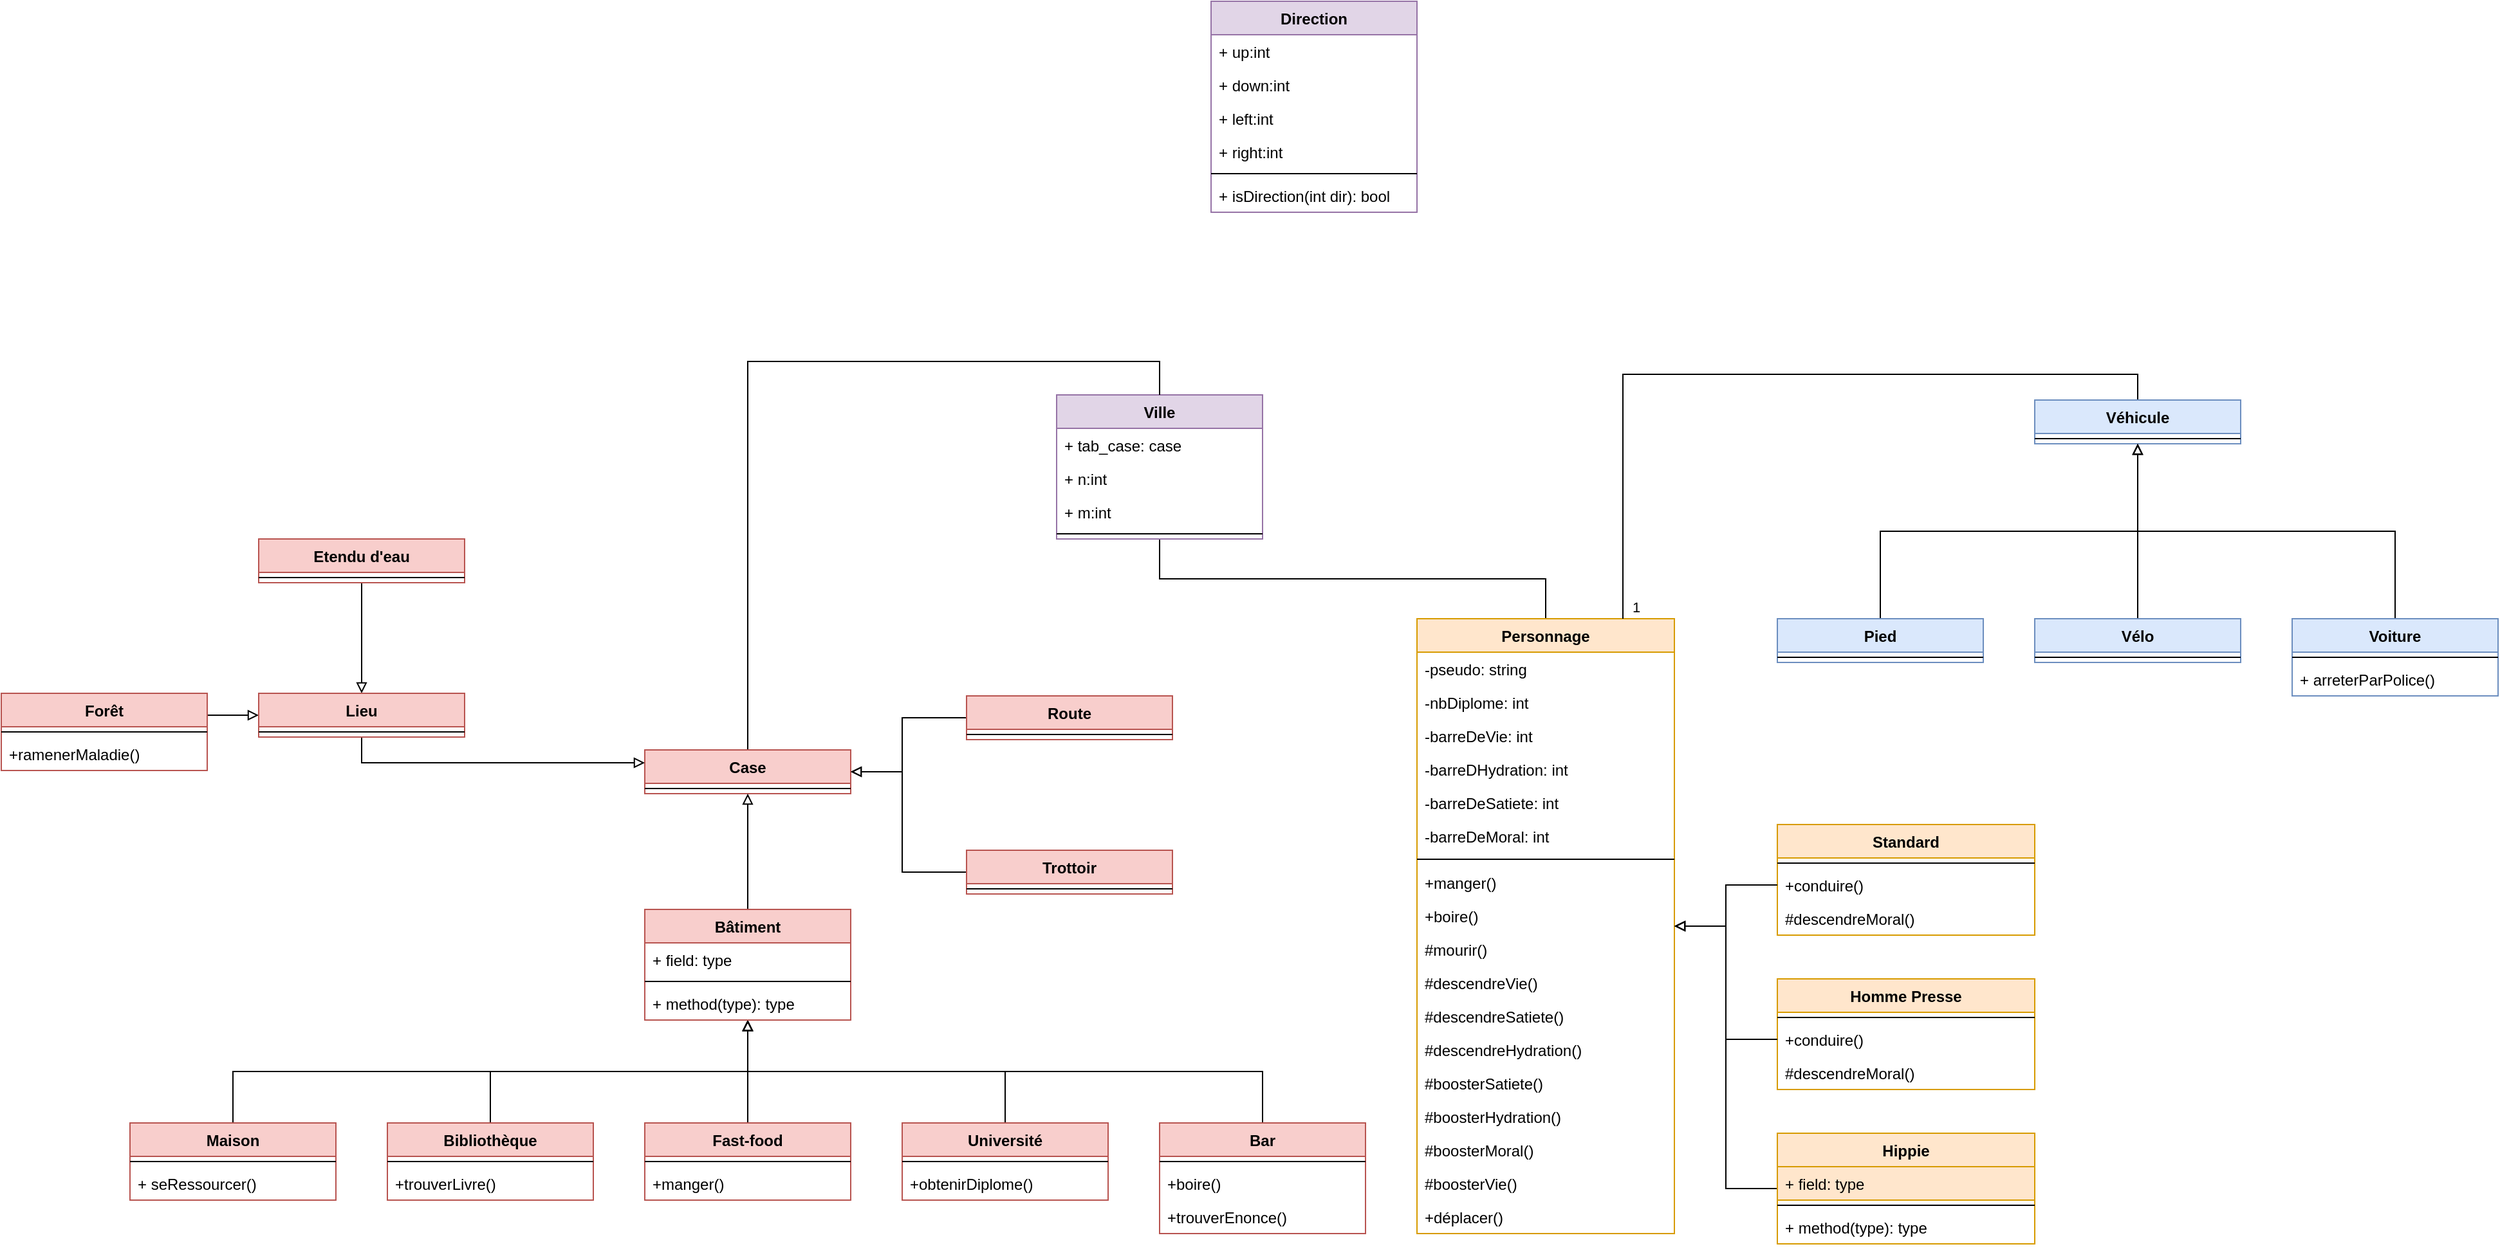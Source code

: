 <mxfile version="13.9.9" type="device"><diagram id="C5RBs43oDa-KdzZeNtuy" name="Page-1"><mxGraphModel dx="4024" dy="2539" grid="1" gridSize="10" guides="1" tooltips="1" connect="1" arrows="1" fold="1" page="1" pageScale="1" pageWidth="827" pageHeight="1169" math="0" shadow="0"><root><mxCell id="WIyWlLk6GJQsqaUBKTNV-0"/><mxCell id="WIyWlLk6GJQsqaUBKTNV-1" parent="WIyWlLk6GJQsqaUBKTNV-0"/><mxCell id="7IxlAd34VBi28u3hnHW3-55" style="edgeStyle=orthogonalEdgeStyle;rounded=0;orthogonalLoop=1;jettySize=auto;html=1;exitX=0.5;exitY=0;exitDx=0;exitDy=0;endArrow=none;endFill=0;" edge="1" parent="WIyWlLk6GJQsqaUBKTNV-1" source="7IxlAd34VBi28u3hnHW3-7" target="7IxlAd34VBi28u3hnHW3-49"><mxGeometry relative="1" as="geometry"/></mxCell><mxCell id="7IxlAd34VBi28u3hnHW3-7" value="Personnage" style="swimlane;fontStyle=1;align=center;verticalAlign=top;childLayout=stackLayout;horizontal=1;startSize=26;horizontalStack=0;resizeParent=1;resizeParentMax=0;resizeLast=0;collapsible=1;marginBottom=0;fillColor=#ffe6cc;strokeColor=#d79b00;" vertex="1" parent="WIyWlLk6GJQsqaUBKTNV-1"><mxGeometry x="200" y="400" width="200" height="478" as="geometry"/></mxCell><mxCell id="7IxlAd34VBi28u3hnHW3-8" value="-pseudo: string" style="text;strokeColor=none;fillColor=none;align=left;verticalAlign=top;spacingLeft=4;spacingRight=4;overflow=hidden;rotatable=0;points=[[0,0.5],[1,0.5]];portConstraint=eastwest;" vertex="1" parent="7IxlAd34VBi28u3hnHW3-7"><mxGeometry y="26" width="200" height="26" as="geometry"/></mxCell><mxCell id="7IxlAd34VBi28u3hnHW3-14" value="-nbDiplome: int&#10;" style="text;strokeColor=none;fillColor=none;align=left;verticalAlign=top;spacingLeft=4;spacingRight=4;overflow=hidden;rotatable=0;points=[[0,0.5],[1,0.5]];portConstraint=eastwest;" vertex="1" parent="7IxlAd34VBi28u3hnHW3-7"><mxGeometry y="52" width="200" height="26" as="geometry"/></mxCell><mxCell id="7IxlAd34VBi28u3hnHW3-19" value="-barreDeVie: int" style="text;strokeColor=none;fillColor=none;align=left;verticalAlign=top;spacingLeft=4;spacingRight=4;overflow=hidden;rotatable=0;points=[[0,0.5],[1,0.5]];portConstraint=eastwest;" vertex="1" parent="7IxlAd34VBi28u3hnHW3-7"><mxGeometry y="78" width="200" height="26" as="geometry"/></mxCell><mxCell id="7IxlAd34VBi28u3hnHW3-18" value="-barreDHydration: int" style="text;strokeColor=none;fillColor=none;align=left;verticalAlign=top;spacingLeft=4;spacingRight=4;overflow=hidden;rotatable=0;points=[[0,0.5],[1,0.5]];portConstraint=eastwest;" vertex="1" parent="7IxlAd34VBi28u3hnHW3-7"><mxGeometry y="104" width="200" height="26" as="geometry"/></mxCell><mxCell id="7IxlAd34VBi28u3hnHW3-17" value="-barreDeSatiete: int" style="text;strokeColor=none;fillColor=none;align=left;verticalAlign=top;spacingLeft=4;spacingRight=4;overflow=hidden;rotatable=0;points=[[0,0.5],[1,0.5]];portConstraint=eastwest;" vertex="1" parent="7IxlAd34VBi28u3hnHW3-7"><mxGeometry y="130" width="200" height="26" as="geometry"/></mxCell><mxCell id="7IxlAd34VBi28u3hnHW3-16" value="-barreDeMoral: int" style="text;strokeColor=none;fillColor=none;align=left;verticalAlign=top;spacingLeft=4;spacingRight=4;overflow=hidden;rotatable=0;points=[[0,0.5],[1,0.5]];portConstraint=eastwest;" vertex="1" parent="7IxlAd34VBi28u3hnHW3-7"><mxGeometry y="156" width="200" height="26" as="geometry"/></mxCell><mxCell id="7IxlAd34VBi28u3hnHW3-9" value="" style="line;strokeWidth=1;fillColor=none;align=left;verticalAlign=middle;spacingTop=-1;spacingLeft=3;spacingRight=3;rotatable=0;labelPosition=right;points=[];portConstraint=eastwest;" vertex="1" parent="7IxlAd34VBi28u3hnHW3-7"><mxGeometry y="182" width="200" height="10" as="geometry"/></mxCell><mxCell id="7IxlAd34VBi28u3hnHW3-10" value="+manger()" style="text;strokeColor=none;fillColor=none;align=left;verticalAlign=top;spacingLeft=4;spacingRight=4;overflow=hidden;rotatable=0;points=[[0,0.5],[1,0.5]];portConstraint=eastwest;" vertex="1" parent="7IxlAd34VBi28u3hnHW3-7"><mxGeometry y="192" width="200" height="26" as="geometry"/></mxCell><mxCell id="7IxlAd34VBi28u3hnHW3-29" value="+boire()" style="text;strokeColor=none;fillColor=none;align=left;verticalAlign=top;spacingLeft=4;spacingRight=4;overflow=hidden;rotatable=0;points=[[0,0.5],[1,0.5]];portConstraint=eastwest;" vertex="1" parent="7IxlAd34VBi28u3hnHW3-7"><mxGeometry y="218" width="200" height="26" as="geometry"/></mxCell><mxCell id="7IxlAd34VBi28u3hnHW3-27" value="#mourir()" style="text;strokeColor=none;fillColor=none;align=left;verticalAlign=top;spacingLeft=4;spacingRight=4;overflow=hidden;rotatable=0;points=[[0,0.5],[1,0.5]];portConstraint=eastwest;" vertex="1" parent="7IxlAd34VBi28u3hnHW3-7"><mxGeometry y="244" width="200" height="26" as="geometry"/></mxCell><mxCell id="7IxlAd34VBi28u3hnHW3-21" value="#descendreVie()" style="text;strokeColor=none;fillColor=none;align=left;verticalAlign=top;spacingLeft=4;spacingRight=4;overflow=hidden;rotatable=0;points=[[0,0.5],[1,0.5]];portConstraint=eastwest;" vertex="1" parent="7IxlAd34VBi28u3hnHW3-7"><mxGeometry y="270" width="200" height="26" as="geometry"/></mxCell><mxCell id="7IxlAd34VBi28u3hnHW3-23" value="#descendreSatiete()" style="text;strokeColor=none;fillColor=none;align=left;verticalAlign=top;spacingLeft=4;spacingRight=4;overflow=hidden;rotatable=0;points=[[0,0.5],[1,0.5]];portConstraint=eastwest;" vertex="1" parent="7IxlAd34VBi28u3hnHW3-7"><mxGeometry y="296" width="200" height="26" as="geometry"/></mxCell><mxCell id="7IxlAd34VBi28u3hnHW3-25" value="#descendreHydration()" style="text;strokeColor=none;fillColor=none;align=left;verticalAlign=top;spacingLeft=4;spacingRight=4;overflow=hidden;rotatable=0;points=[[0,0.5],[1,0.5]];portConstraint=eastwest;" vertex="1" parent="7IxlAd34VBi28u3hnHW3-7"><mxGeometry y="322" width="200" height="26" as="geometry"/></mxCell><mxCell id="7IxlAd34VBi28u3hnHW3-28" value="#boosterSatiete()" style="text;strokeColor=none;fillColor=none;align=left;verticalAlign=top;spacingLeft=4;spacingRight=4;overflow=hidden;rotatable=0;points=[[0,0.5],[1,0.5]];portConstraint=eastwest;" vertex="1" parent="7IxlAd34VBi28u3hnHW3-7"><mxGeometry y="348" width="200" height="26" as="geometry"/></mxCell><mxCell id="7IxlAd34VBi28u3hnHW3-22" value="#boosterHydration()" style="text;strokeColor=none;fillColor=none;align=left;verticalAlign=top;spacingLeft=4;spacingRight=4;overflow=hidden;rotatable=0;points=[[0,0.5],[1,0.5]];portConstraint=eastwest;" vertex="1" parent="7IxlAd34VBi28u3hnHW3-7"><mxGeometry y="374" width="200" height="26" as="geometry"/></mxCell><mxCell id="7IxlAd34VBi28u3hnHW3-26" value="#boosterMoral()" style="text;strokeColor=none;fillColor=none;align=left;verticalAlign=top;spacingLeft=4;spacingRight=4;overflow=hidden;rotatable=0;points=[[0,0.5],[1,0.5]];portConstraint=eastwest;" vertex="1" parent="7IxlAd34VBi28u3hnHW3-7"><mxGeometry y="400" width="200" height="26" as="geometry"/></mxCell><mxCell id="7IxlAd34VBi28u3hnHW3-24" value="#boosterVie()" style="text;strokeColor=none;fillColor=none;align=left;verticalAlign=top;spacingLeft=4;spacingRight=4;overflow=hidden;rotatable=0;points=[[0,0.5],[1,0.5]];portConstraint=eastwest;" vertex="1" parent="7IxlAd34VBi28u3hnHW3-7"><mxGeometry y="426" width="200" height="26" as="geometry"/></mxCell><mxCell id="7IxlAd34VBi28u3hnHW3-20" value="+déplacer()" style="text;strokeColor=none;fillColor=none;align=left;verticalAlign=top;spacingLeft=4;spacingRight=4;overflow=hidden;rotatable=0;points=[[0,0.5],[1,0.5]];portConstraint=eastwest;" vertex="1" parent="7IxlAd34VBi28u3hnHW3-7"><mxGeometry y="452" width="200" height="26" as="geometry"/></mxCell><mxCell id="7IxlAd34VBi28u3hnHW3-31" value="Homme Presse" style="swimlane;fontStyle=1;align=center;verticalAlign=top;childLayout=stackLayout;horizontal=1;startSize=26;horizontalStack=0;resizeParent=1;resizeParentMax=0;resizeLast=0;collapsible=1;marginBottom=0;fillColor=#ffe6cc;strokeColor=#d79b00;" vertex="1" parent="WIyWlLk6GJQsqaUBKTNV-1"><mxGeometry x="480" y="680" width="200" height="86" as="geometry"/></mxCell><mxCell id="7IxlAd34VBi28u3hnHW3-33" value="" style="line;strokeWidth=1;fillColor=none;align=left;verticalAlign=middle;spacingTop=-1;spacingLeft=3;spacingRight=3;rotatable=0;labelPosition=right;points=[];portConstraint=eastwest;" vertex="1" parent="7IxlAd34VBi28u3hnHW3-31"><mxGeometry y="26" width="200" height="8" as="geometry"/></mxCell><mxCell id="7IxlAd34VBi28u3hnHW3-34" value="+conduire()" style="text;strokeColor=none;fillColor=none;align=left;verticalAlign=top;spacingLeft=4;spacingRight=4;overflow=hidden;rotatable=0;points=[[0,0.5],[1,0.5]];portConstraint=eastwest;" vertex="1" parent="7IxlAd34VBi28u3hnHW3-31"><mxGeometry y="34" width="200" height="26" as="geometry"/></mxCell><mxCell id="7IxlAd34VBi28u3hnHW3-44" value="#descendreMoral()" style="text;strokeColor=none;fillColor=none;align=left;verticalAlign=top;spacingLeft=4;spacingRight=4;overflow=hidden;rotatable=0;points=[[0,0.5],[1,0.5]];portConstraint=eastwest;" vertex="1" parent="7IxlAd34VBi28u3hnHW3-31"><mxGeometry y="60" width="200" height="26" as="geometry"/></mxCell><mxCell id="7IxlAd34VBi28u3hnHW3-35" value="Standard" style="swimlane;fontStyle=1;align=center;verticalAlign=top;childLayout=stackLayout;horizontal=1;startSize=26;horizontalStack=0;resizeParent=1;resizeParentMax=0;resizeLast=0;collapsible=1;marginBottom=0;fillColor=#ffe6cc;strokeColor=#d79b00;" vertex="1" parent="WIyWlLk6GJQsqaUBKTNV-1"><mxGeometry x="480" y="560" width="200" height="86" as="geometry"/></mxCell><mxCell id="7IxlAd34VBi28u3hnHW3-37" value="" style="line;strokeWidth=1;fillColor=none;align=left;verticalAlign=middle;spacingTop=-1;spacingLeft=3;spacingRight=3;rotatable=0;labelPosition=right;points=[];portConstraint=eastwest;" vertex="1" parent="7IxlAd34VBi28u3hnHW3-35"><mxGeometry y="26" width="200" height="8" as="geometry"/></mxCell><mxCell id="7IxlAd34VBi28u3hnHW3-43" value="+conduire()" style="text;strokeColor=none;fillColor=none;align=left;verticalAlign=top;spacingLeft=4;spacingRight=4;overflow=hidden;rotatable=0;points=[[0,0.5],[1,0.5]];portConstraint=eastwest;" vertex="1" parent="7IxlAd34VBi28u3hnHW3-35"><mxGeometry y="34" width="200" height="26" as="geometry"/></mxCell><mxCell id="7IxlAd34VBi28u3hnHW3-38" value="#descendreMoral()" style="text;strokeColor=none;fillColor=none;align=left;verticalAlign=top;spacingLeft=4;spacingRight=4;overflow=hidden;rotatable=0;points=[[0,0.5],[1,0.5]];portConstraint=eastwest;" vertex="1" parent="7IxlAd34VBi28u3hnHW3-35"><mxGeometry y="60" width="200" height="26" as="geometry"/></mxCell><mxCell id="7IxlAd34VBi28u3hnHW3-178" style="edgeStyle=orthogonalEdgeStyle;rounded=0;orthogonalLoop=1;jettySize=auto;html=1;exitX=0;exitY=0.5;exitDx=0;exitDy=0;endArrow=block;endFill=0;" edge="1" parent="WIyWlLk6GJQsqaUBKTNV-1" source="7IxlAd34VBi28u3hnHW3-39" target="7IxlAd34VBi28u3hnHW3-7"><mxGeometry relative="1" as="geometry"/></mxCell><mxCell id="7IxlAd34VBi28u3hnHW3-39" value="Hippie" style="swimlane;fontStyle=1;align=center;verticalAlign=top;childLayout=stackLayout;horizontal=1;startSize=26;horizontalStack=0;resizeParent=1;resizeParentMax=0;resizeLast=0;collapsible=1;marginBottom=0;fillColor=#ffe6cc;strokeColor=#d79b00;" vertex="1" parent="WIyWlLk6GJQsqaUBKTNV-1"><mxGeometry x="480" y="800" width="200" height="86" as="geometry"/></mxCell><mxCell id="7IxlAd34VBi28u3hnHW3-40" value="+ field: type" style="text;strokeColor=#d79b00;fillColor=#ffe6cc;align=left;verticalAlign=top;spacingLeft=4;spacingRight=4;overflow=hidden;rotatable=0;points=[[0,0.5],[1,0.5]];portConstraint=eastwest;" vertex="1" parent="7IxlAd34VBi28u3hnHW3-39"><mxGeometry y="26" width="200" height="26" as="geometry"/></mxCell><mxCell id="7IxlAd34VBi28u3hnHW3-41" value="" style="line;strokeWidth=1;fillColor=none;align=left;verticalAlign=middle;spacingTop=-1;spacingLeft=3;spacingRight=3;rotatable=0;labelPosition=right;points=[];portConstraint=eastwest;" vertex="1" parent="7IxlAd34VBi28u3hnHW3-39"><mxGeometry y="52" width="200" height="8" as="geometry"/></mxCell><mxCell id="7IxlAd34VBi28u3hnHW3-42" value="+ method(type): type" style="text;strokeColor=none;fillColor=none;align=left;verticalAlign=top;spacingLeft=4;spacingRight=4;overflow=hidden;rotatable=0;points=[[0,0.5],[1,0.5]];portConstraint=eastwest;" vertex="1" parent="7IxlAd34VBi28u3hnHW3-39"><mxGeometry y="60" width="200" height="26" as="geometry"/></mxCell><mxCell id="7IxlAd34VBi28u3hnHW3-49" value="Ville" style="swimlane;fontStyle=1;align=center;verticalAlign=top;childLayout=stackLayout;horizontal=1;startSize=26;horizontalStack=0;resizeParent=1;resizeParentMax=0;resizeLast=0;collapsible=1;marginBottom=0;fillColor=#e1d5e7;strokeColor=#9673a6;" vertex="1" parent="WIyWlLk6GJQsqaUBKTNV-1"><mxGeometry x="-80" y="226" width="160" height="112" as="geometry"><mxRectangle x="220" y="190" width="60" height="26" as="alternateBounds"/></mxGeometry></mxCell><mxCell id="7IxlAd34VBi28u3hnHW3-50" value="+ tab_case: case" style="text;strokeColor=none;fillColor=none;align=left;verticalAlign=top;spacingLeft=4;spacingRight=4;overflow=hidden;rotatable=0;points=[[0,0.5],[1,0.5]];portConstraint=eastwest;" vertex="1" parent="7IxlAd34VBi28u3hnHW3-49"><mxGeometry y="26" width="160" height="26" as="geometry"/></mxCell><mxCell id="7IxlAd34VBi28u3hnHW3-54" value="+ n:int" style="text;strokeColor=none;fillColor=none;align=left;verticalAlign=top;spacingLeft=4;spacingRight=4;overflow=hidden;rotatable=0;points=[[0,0.5],[1,0.5]];portConstraint=eastwest;" vertex="1" parent="7IxlAd34VBi28u3hnHW3-49"><mxGeometry y="52" width="160" height="26" as="geometry"/></mxCell><mxCell id="7IxlAd34VBi28u3hnHW3-53" value="+ m:int" style="text;strokeColor=none;fillColor=none;align=left;verticalAlign=top;spacingLeft=4;spacingRight=4;overflow=hidden;rotatable=0;points=[[0,0.5],[1,0.5]];portConstraint=eastwest;" vertex="1" parent="7IxlAd34VBi28u3hnHW3-49"><mxGeometry y="78" width="160" height="26" as="geometry"/></mxCell><mxCell id="7IxlAd34VBi28u3hnHW3-51" value="" style="line;strokeWidth=1;fillColor=none;align=left;verticalAlign=middle;spacingTop=-1;spacingLeft=3;spacingRight=3;rotatable=0;labelPosition=right;points=[];portConstraint=eastwest;" vertex="1" parent="7IxlAd34VBi28u3hnHW3-49"><mxGeometry y="104" width="160" height="8" as="geometry"/></mxCell><mxCell id="7IxlAd34VBi28u3hnHW3-75" style="edgeStyle=orthogonalEdgeStyle;rounded=0;orthogonalLoop=1;jettySize=auto;html=1;exitX=0.5;exitY=0;exitDx=0;exitDy=0;endArrow=none;endFill=0;" edge="1" parent="WIyWlLk6GJQsqaUBKTNV-1" source="7IxlAd34VBi28u3hnHW3-56" target="7IxlAd34VBi28u3hnHW3-7"><mxGeometry relative="1" as="geometry"><Array as="points"><mxPoint x="760" y="210"/><mxPoint x="360" y="210"/></Array></mxGeometry></mxCell><mxCell id="7IxlAd34VBi28u3hnHW3-76" value="1" style="edgeLabel;html=1;align=center;verticalAlign=middle;resizable=0;points=[];" vertex="1" connectable="0" parent="7IxlAd34VBi28u3hnHW3-75"><mxGeometry x="0.97" y="-2" relative="1" as="geometry"><mxPoint x="12" as="offset"/></mxGeometry></mxCell><mxCell id="7IxlAd34VBi28u3hnHW3-56" value="Véhicule" style="swimlane;fontStyle=1;align=center;verticalAlign=top;childLayout=stackLayout;horizontal=1;startSize=26;horizontalStack=0;resizeParent=1;resizeParentMax=0;resizeLast=0;collapsible=1;marginBottom=0;fillColor=#dae8fc;strokeColor=#6c8ebf;" vertex="1" parent="WIyWlLk6GJQsqaUBKTNV-1"><mxGeometry x="680" y="230" width="160" height="34" as="geometry"/></mxCell><mxCell id="7IxlAd34VBi28u3hnHW3-58" value="" style="line;strokeWidth=1;fillColor=none;align=left;verticalAlign=middle;spacingTop=-1;spacingLeft=3;spacingRight=3;rotatable=0;labelPosition=right;points=[];portConstraint=eastwest;" vertex="1" parent="7IxlAd34VBi28u3hnHW3-56"><mxGeometry y="26" width="160" height="8" as="geometry"/></mxCell><mxCell id="7IxlAd34VBi28u3hnHW3-74" style="edgeStyle=orthogonalEdgeStyle;rounded=0;orthogonalLoop=1;jettySize=auto;html=1;exitX=0.5;exitY=0;exitDx=0;exitDy=0;endArrow=block;endFill=0;" edge="1" parent="WIyWlLk6GJQsqaUBKTNV-1" source="7IxlAd34VBi28u3hnHW3-60" target="7IxlAd34VBi28u3hnHW3-56"><mxGeometry relative="1" as="geometry"/></mxCell><mxCell id="7IxlAd34VBi28u3hnHW3-60" value="Voiture" style="swimlane;fontStyle=1;align=center;verticalAlign=top;childLayout=stackLayout;horizontal=1;startSize=26;horizontalStack=0;resizeParent=1;resizeParentMax=0;resizeLast=0;collapsible=1;marginBottom=0;fillColor=#dae8fc;strokeColor=#6c8ebf;" vertex="1" parent="WIyWlLk6GJQsqaUBKTNV-1"><mxGeometry x="880" y="400" width="160" height="60" as="geometry"/></mxCell><mxCell id="7IxlAd34VBi28u3hnHW3-62" value="" style="line;strokeWidth=1;fillColor=none;align=left;verticalAlign=middle;spacingTop=-1;spacingLeft=3;spacingRight=3;rotatable=0;labelPosition=right;points=[];portConstraint=eastwest;" vertex="1" parent="7IxlAd34VBi28u3hnHW3-60"><mxGeometry y="26" width="160" height="8" as="geometry"/></mxCell><mxCell id="7IxlAd34VBi28u3hnHW3-63" value="+ arreterParPolice()" style="text;strokeColor=none;fillColor=none;align=left;verticalAlign=top;spacingLeft=4;spacingRight=4;overflow=hidden;rotatable=0;points=[[0,0.5],[1,0.5]];portConstraint=eastwest;" vertex="1" parent="7IxlAd34VBi28u3hnHW3-60"><mxGeometry y="34" width="160" height="26" as="geometry"/></mxCell><mxCell id="7IxlAd34VBi28u3hnHW3-73" style="edgeStyle=orthogonalEdgeStyle;rounded=0;orthogonalLoop=1;jettySize=auto;html=1;exitX=0.5;exitY=0;exitDx=0;exitDy=0;endArrow=block;endFill=0;" edge="1" parent="WIyWlLk6GJQsqaUBKTNV-1" source="7IxlAd34VBi28u3hnHW3-64" target="7IxlAd34VBi28u3hnHW3-56"><mxGeometry relative="1" as="geometry"/></mxCell><mxCell id="7IxlAd34VBi28u3hnHW3-64" value="Vélo" style="swimlane;fontStyle=1;align=center;verticalAlign=top;childLayout=stackLayout;horizontal=1;startSize=26;horizontalStack=0;resizeParent=1;resizeParentMax=0;resizeLast=0;collapsible=1;marginBottom=0;fillColor=#dae8fc;strokeColor=#6c8ebf;" vertex="1" parent="WIyWlLk6GJQsqaUBKTNV-1"><mxGeometry x="680" y="400" width="160" height="34" as="geometry"/></mxCell><mxCell id="7IxlAd34VBi28u3hnHW3-66" value="" style="line;strokeWidth=1;fillColor=none;align=left;verticalAlign=middle;spacingTop=-1;spacingLeft=3;spacingRight=3;rotatable=0;labelPosition=right;points=[];portConstraint=eastwest;" vertex="1" parent="7IxlAd34VBi28u3hnHW3-64"><mxGeometry y="26" width="160" height="8" as="geometry"/></mxCell><mxCell id="7IxlAd34VBi28u3hnHW3-72" style="edgeStyle=orthogonalEdgeStyle;rounded=0;orthogonalLoop=1;jettySize=auto;html=1;exitX=0.5;exitY=0;exitDx=0;exitDy=0;endArrow=block;endFill=0;" edge="1" parent="WIyWlLk6GJQsqaUBKTNV-1" source="7IxlAd34VBi28u3hnHW3-68" target="7IxlAd34VBi28u3hnHW3-56"><mxGeometry relative="1" as="geometry"/></mxCell><mxCell id="7IxlAd34VBi28u3hnHW3-68" value="Pied" style="swimlane;fontStyle=1;align=center;verticalAlign=top;childLayout=stackLayout;horizontal=1;startSize=26;horizontalStack=0;resizeParent=1;resizeParentMax=0;resizeLast=0;collapsible=1;marginBottom=0;fillColor=#dae8fc;strokeColor=#6c8ebf;" vertex="1" parent="WIyWlLk6GJQsqaUBKTNV-1"><mxGeometry x="480" y="400" width="160" height="34" as="geometry"/></mxCell><mxCell id="7IxlAd34VBi28u3hnHW3-70" value="" style="line;strokeWidth=1;fillColor=none;align=left;verticalAlign=middle;spacingTop=-1;spacingLeft=3;spacingRight=3;rotatable=0;labelPosition=right;points=[];portConstraint=eastwest;" vertex="1" parent="7IxlAd34VBi28u3hnHW3-68"><mxGeometry y="26" width="160" height="8" as="geometry"/></mxCell><mxCell id="7IxlAd34VBi28u3hnHW3-81" style="edgeStyle=orthogonalEdgeStyle;rounded=0;orthogonalLoop=1;jettySize=auto;html=1;exitX=0.5;exitY=0;exitDx=0;exitDy=0;entryX=0.5;entryY=0;entryDx=0;entryDy=0;endArrow=none;endFill=0;" edge="1" parent="WIyWlLk6GJQsqaUBKTNV-1" source="7IxlAd34VBi28u3hnHW3-77" target="7IxlAd34VBi28u3hnHW3-49"><mxGeometry relative="1" as="geometry"><Array as="points"><mxPoint x="-320" y="200"/><mxPoint y="200"/></Array></mxGeometry></mxCell><mxCell id="7IxlAd34VBi28u3hnHW3-77" value="Case" style="swimlane;fontStyle=1;align=center;verticalAlign=top;childLayout=stackLayout;horizontal=1;startSize=26;horizontalStack=0;resizeParent=1;resizeParentMax=0;resizeLast=0;collapsible=1;marginBottom=0;fillColor=#f8cecc;strokeColor=#b85450;" vertex="1" parent="WIyWlLk6GJQsqaUBKTNV-1"><mxGeometry x="-400" y="502" width="160" height="34" as="geometry"/></mxCell><mxCell id="7IxlAd34VBi28u3hnHW3-79" value="" style="line;strokeWidth=1;fillColor=none;align=left;verticalAlign=middle;spacingTop=-1;spacingLeft=3;spacingRight=3;rotatable=0;labelPosition=right;points=[];portConstraint=eastwest;" vertex="1" parent="7IxlAd34VBi28u3hnHW3-77"><mxGeometry y="26" width="160" height="8" as="geometry"/></mxCell><mxCell id="7IxlAd34VBi28u3hnHW3-106" style="edgeStyle=orthogonalEdgeStyle;rounded=0;orthogonalLoop=1;jettySize=auto;html=1;exitX=0.5;exitY=0;exitDx=0;exitDy=0;endArrow=block;endFill=0;" edge="1" parent="WIyWlLk6GJQsqaUBKTNV-1" source="7IxlAd34VBi28u3hnHW3-82" target="7IxlAd34VBi28u3hnHW3-102"><mxGeometry relative="1" as="geometry"/></mxCell><mxCell id="7IxlAd34VBi28u3hnHW3-82" value="Maison" style="swimlane;fontStyle=1;align=center;verticalAlign=top;childLayout=stackLayout;horizontal=1;startSize=26;horizontalStack=0;resizeParent=1;resizeParentMax=0;resizeLast=0;collapsible=1;marginBottom=0;fillColor=#f8cecc;strokeColor=#b85450;" vertex="1" parent="WIyWlLk6GJQsqaUBKTNV-1"><mxGeometry x="-800" y="792" width="160" height="60" as="geometry"/></mxCell><mxCell id="7IxlAd34VBi28u3hnHW3-84" value="" style="line;strokeWidth=1;fillColor=none;align=left;verticalAlign=middle;spacingTop=-1;spacingLeft=3;spacingRight=3;rotatable=0;labelPosition=right;points=[];portConstraint=eastwest;" vertex="1" parent="7IxlAd34VBi28u3hnHW3-82"><mxGeometry y="26" width="160" height="8" as="geometry"/></mxCell><mxCell id="7IxlAd34VBi28u3hnHW3-85" value="+ seRessourcer()" style="text;strokeColor=none;fillColor=none;align=left;verticalAlign=top;spacingLeft=4;spacingRight=4;overflow=hidden;rotatable=0;points=[[0,0.5],[1,0.5]];portConstraint=eastwest;" vertex="1" parent="7IxlAd34VBi28u3hnHW3-82"><mxGeometry y="34" width="160" height="26" as="geometry"/></mxCell><mxCell id="7IxlAd34VBi28u3hnHW3-107" style="edgeStyle=orthogonalEdgeStyle;rounded=0;orthogonalLoop=1;jettySize=auto;html=1;exitX=0.5;exitY=0;exitDx=0;exitDy=0;endArrow=block;endFill=0;" edge="1" parent="WIyWlLk6GJQsqaUBKTNV-1" source="7IxlAd34VBi28u3hnHW3-86" target="7IxlAd34VBi28u3hnHW3-102"><mxGeometry relative="1" as="geometry"/></mxCell><mxCell id="7IxlAd34VBi28u3hnHW3-86" value="Bibliothèque" style="swimlane;fontStyle=1;align=center;verticalAlign=top;childLayout=stackLayout;horizontal=1;startSize=26;horizontalStack=0;resizeParent=1;resizeParentMax=0;resizeLast=0;collapsible=1;marginBottom=0;fillColor=#f8cecc;strokeColor=#b85450;" vertex="1" parent="WIyWlLk6GJQsqaUBKTNV-1"><mxGeometry x="-600" y="792" width="160" height="60" as="geometry"/></mxCell><mxCell id="7IxlAd34VBi28u3hnHW3-88" value="" style="line;strokeWidth=1;fillColor=none;align=left;verticalAlign=middle;spacingTop=-1;spacingLeft=3;spacingRight=3;rotatable=0;labelPosition=right;points=[];portConstraint=eastwest;" vertex="1" parent="7IxlAd34VBi28u3hnHW3-86"><mxGeometry y="26" width="160" height="8" as="geometry"/></mxCell><mxCell id="7IxlAd34VBi28u3hnHW3-89" value="+trouverLivre()" style="text;strokeColor=none;fillColor=none;align=left;verticalAlign=top;spacingLeft=4;spacingRight=4;overflow=hidden;rotatable=0;points=[[0,0.5],[1,0.5]];portConstraint=eastwest;" vertex="1" parent="7IxlAd34VBi28u3hnHW3-86"><mxGeometry y="34" width="160" height="26" as="geometry"/></mxCell><mxCell id="7IxlAd34VBi28u3hnHW3-108" style="edgeStyle=orthogonalEdgeStyle;rounded=0;orthogonalLoop=1;jettySize=auto;html=1;exitX=0.5;exitY=0;exitDx=0;exitDy=0;endArrow=block;endFill=0;" edge="1" parent="WIyWlLk6GJQsqaUBKTNV-1" source="7IxlAd34VBi28u3hnHW3-90" target="7IxlAd34VBi28u3hnHW3-102"><mxGeometry relative="1" as="geometry"/></mxCell><mxCell id="7IxlAd34VBi28u3hnHW3-90" value="Fast-food" style="swimlane;fontStyle=1;align=center;verticalAlign=top;childLayout=stackLayout;horizontal=1;startSize=26;horizontalStack=0;resizeParent=1;resizeParentMax=0;resizeLast=0;collapsible=1;marginBottom=0;fillColor=#f8cecc;strokeColor=#b85450;" vertex="1" parent="WIyWlLk6GJQsqaUBKTNV-1"><mxGeometry x="-400" y="792" width="160" height="60" as="geometry"/></mxCell><mxCell id="7IxlAd34VBi28u3hnHW3-92" value="" style="line;strokeWidth=1;fillColor=none;align=left;verticalAlign=middle;spacingTop=-1;spacingLeft=3;spacingRight=3;rotatable=0;labelPosition=right;points=[];portConstraint=eastwest;" vertex="1" parent="7IxlAd34VBi28u3hnHW3-90"><mxGeometry y="26" width="160" height="8" as="geometry"/></mxCell><mxCell id="7IxlAd34VBi28u3hnHW3-93" value="+manger()" style="text;strokeColor=none;fillColor=none;align=left;verticalAlign=top;spacingLeft=4;spacingRight=4;overflow=hidden;rotatable=0;points=[[0,0.5],[1,0.5]];portConstraint=eastwest;" vertex="1" parent="7IxlAd34VBi28u3hnHW3-90"><mxGeometry y="34" width="160" height="26" as="geometry"/></mxCell><mxCell id="7IxlAd34VBi28u3hnHW3-110" style="edgeStyle=orthogonalEdgeStyle;rounded=0;orthogonalLoop=1;jettySize=auto;html=1;exitX=0.5;exitY=0;exitDx=0;exitDy=0;endArrow=block;endFill=0;" edge="1" parent="WIyWlLk6GJQsqaUBKTNV-1" source="7IxlAd34VBi28u3hnHW3-94" target="7IxlAd34VBi28u3hnHW3-102"><mxGeometry relative="1" as="geometry"/></mxCell><mxCell id="7IxlAd34VBi28u3hnHW3-94" value="Bar" style="swimlane;fontStyle=1;align=center;verticalAlign=top;childLayout=stackLayout;horizontal=1;startSize=26;horizontalStack=0;resizeParent=1;resizeParentMax=0;resizeLast=0;collapsible=1;marginBottom=0;fillColor=#f8cecc;strokeColor=#b85450;" vertex="1" parent="WIyWlLk6GJQsqaUBKTNV-1"><mxGeometry y="792" width="160" height="86" as="geometry"/></mxCell><mxCell id="7IxlAd34VBi28u3hnHW3-96" value="" style="line;strokeWidth=1;fillColor=none;align=left;verticalAlign=middle;spacingTop=-1;spacingLeft=3;spacingRight=3;rotatable=0;labelPosition=right;points=[];portConstraint=eastwest;" vertex="1" parent="7IxlAd34VBi28u3hnHW3-94"><mxGeometry y="26" width="160" height="8" as="geometry"/></mxCell><mxCell id="7IxlAd34VBi28u3hnHW3-111" value="+boire()" style="text;strokeColor=none;fillColor=none;align=left;verticalAlign=top;spacingLeft=4;spacingRight=4;overflow=hidden;rotatable=0;points=[[0,0.5],[1,0.5]];portConstraint=eastwest;" vertex="1" parent="7IxlAd34VBi28u3hnHW3-94"><mxGeometry y="34" width="160" height="26" as="geometry"/></mxCell><mxCell id="7IxlAd34VBi28u3hnHW3-97" value="+trouverEnonce()" style="text;strokeColor=none;fillColor=none;align=left;verticalAlign=top;spacingLeft=4;spacingRight=4;overflow=hidden;rotatable=0;points=[[0,0.5],[1,0.5]];portConstraint=eastwest;" vertex="1" parent="7IxlAd34VBi28u3hnHW3-94"><mxGeometry y="60" width="160" height="26" as="geometry"/></mxCell><mxCell id="7IxlAd34VBi28u3hnHW3-109" style="edgeStyle=orthogonalEdgeStyle;rounded=0;orthogonalLoop=1;jettySize=auto;html=1;exitX=0.5;exitY=0;exitDx=0;exitDy=0;endArrow=block;endFill=0;" edge="1" parent="WIyWlLk6GJQsqaUBKTNV-1" source="7IxlAd34VBi28u3hnHW3-98" target="7IxlAd34VBi28u3hnHW3-102"><mxGeometry relative="1" as="geometry"/></mxCell><mxCell id="7IxlAd34VBi28u3hnHW3-98" value="Université" style="swimlane;fontStyle=1;align=center;verticalAlign=top;childLayout=stackLayout;horizontal=1;startSize=26;horizontalStack=0;resizeParent=1;resizeParentMax=0;resizeLast=0;collapsible=1;marginBottom=0;fillColor=#f8cecc;strokeColor=#b85450;" vertex="1" parent="WIyWlLk6GJQsqaUBKTNV-1"><mxGeometry x="-200" y="792" width="160" height="60" as="geometry"/></mxCell><mxCell id="7IxlAd34VBi28u3hnHW3-100" value="" style="line;strokeWidth=1;fillColor=none;align=left;verticalAlign=middle;spacingTop=-1;spacingLeft=3;spacingRight=3;rotatable=0;labelPosition=right;points=[];portConstraint=eastwest;" vertex="1" parent="7IxlAd34VBi28u3hnHW3-98"><mxGeometry y="26" width="160" height="8" as="geometry"/></mxCell><mxCell id="7IxlAd34VBi28u3hnHW3-101" value="+obtenirDiplome()" style="text;strokeColor=none;fillColor=none;align=left;verticalAlign=top;spacingLeft=4;spacingRight=4;overflow=hidden;rotatable=0;points=[[0,0.5],[1,0.5]];portConstraint=eastwest;" vertex="1" parent="7IxlAd34VBi28u3hnHW3-98"><mxGeometry y="34" width="160" height="26" as="geometry"/></mxCell><mxCell id="7IxlAd34VBi28u3hnHW3-112" style="edgeStyle=orthogonalEdgeStyle;rounded=0;orthogonalLoop=1;jettySize=auto;html=1;exitX=0.5;exitY=0;exitDx=0;exitDy=0;endArrow=block;endFill=0;" edge="1" parent="WIyWlLk6GJQsqaUBKTNV-1" source="7IxlAd34VBi28u3hnHW3-102" target="7IxlAd34VBi28u3hnHW3-77"><mxGeometry relative="1" as="geometry"/></mxCell><mxCell id="7IxlAd34VBi28u3hnHW3-102" value="Bâtiment" style="swimlane;fontStyle=1;align=center;verticalAlign=top;childLayout=stackLayout;horizontal=1;startSize=26;horizontalStack=0;resizeParent=1;resizeParentMax=0;resizeLast=0;collapsible=1;marginBottom=0;fillColor=#f8cecc;strokeColor=#b85450;" vertex="1" parent="WIyWlLk6GJQsqaUBKTNV-1"><mxGeometry x="-400" y="626" width="160" height="86" as="geometry"/></mxCell><mxCell id="7IxlAd34VBi28u3hnHW3-103" value="+ field: type" style="text;strokeColor=none;fillColor=none;align=left;verticalAlign=top;spacingLeft=4;spacingRight=4;overflow=hidden;rotatable=0;points=[[0,0.5],[1,0.5]];portConstraint=eastwest;" vertex="1" parent="7IxlAd34VBi28u3hnHW3-102"><mxGeometry y="26" width="160" height="26" as="geometry"/></mxCell><mxCell id="7IxlAd34VBi28u3hnHW3-104" value="" style="line;strokeWidth=1;fillColor=none;align=left;verticalAlign=middle;spacingTop=-1;spacingLeft=3;spacingRight=3;rotatable=0;labelPosition=right;points=[];portConstraint=eastwest;" vertex="1" parent="7IxlAd34VBi28u3hnHW3-102"><mxGeometry y="52" width="160" height="8" as="geometry"/></mxCell><mxCell id="7IxlAd34VBi28u3hnHW3-105" value="+ method(type): type" style="text;strokeColor=none;fillColor=none;align=left;verticalAlign=top;spacingLeft=4;spacingRight=4;overflow=hidden;rotatable=0;points=[[0,0.5],[1,0.5]];portConstraint=eastwest;" vertex="1" parent="7IxlAd34VBi28u3hnHW3-102"><mxGeometry y="60" width="160" height="26" as="geometry"/></mxCell><mxCell id="7IxlAd34VBi28u3hnHW3-133" style="edgeStyle=orthogonalEdgeStyle;rounded=0;orthogonalLoop=1;jettySize=auto;html=1;exitX=0.5;exitY=1;exitDx=0;exitDy=0;endArrow=block;endFill=0;" edge="1" parent="WIyWlLk6GJQsqaUBKTNV-1" source="7IxlAd34VBi28u3hnHW3-113" target="7IxlAd34VBi28u3hnHW3-121"><mxGeometry relative="1" as="geometry"/></mxCell><mxCell id="7IxlAd34VBi28u3hnHW3-113" value="Etendu d'eau" style="swimlane;fontStyle=1;align=center;verticalAlign=top;childLayout=stackLayout;horizontal=1;startSize=26;horizontalStack=0;resizeParent=1;resizeParentMax=0;resizeLast=0;collapsible=1;marginBottom=0;fillColor=#f8cecc;strokeColor=#b85450;" vertex="1" parent="WIyWlLk6GJQsqaUBKTNV-1"><mxGeometry x="-700" y="338" width="160" height="34" as="geometry"/></mxCell><mxCell id="7IxlAd34VBi28u3hnHW3-115" value="" style="line;strokeWidth=1;fillColor=none;align=left;verticalAlign=middle;spacingTop=-1;spacingLeft=3;spacingRight=3;rotatable=0;labelPosition=right;points=[];portConstraint=eastwest;" vertex="1" parent="7IxlAd34VBi28u3hnHW3-113"><mxGeometry y="26" width="160" height="8" as="geometry"/></mxCell><mxCell id="7IxlAd34VBi28u3hnHW3-134" style="edgeStyle=orthogonalEdgeStyle;rounded=0;orthogonalLoop=1;jettySize=auto;html=1;exitX=1;exitY=0.25;exitDx=0;exitDy=0;endArrow=block;endFill=0;" edge="1" parent="WIyWlLk6GJQsqaUBKTNV-1" source="7IxlAd34VBi28u3hnHW3-117" target="7IxlAd34VBi28u3hnHW3-121"><mxGeometry relative="1" as="geometry"><Array as="points"><mxPoint x="-740" y="475"/></Array></mxGeometry></mxCell><mxCell id="7IxlAd34VBi28u3hnHW3-117" value="Forêt" style="swimlane;fontStyle=1;align=center;verticalAlign=top;childLayout=stackLayout;horizontal=1;startSize=26;horizontalStack=0;resizeParent=1;resizeParentMax=0;resizeLast=0;collapsible=1;marginBottom=0;fillColor=#f8cecc;strokeColor=#b85450;" vertex="1" parent="WIyWlLk6GJQsqaUBKTNV-1"><mxGeometry x="-900" y="458" width="160" height="60" as="geometry"/></mxCell><mxCell id="7IxlAd34VBi28u3hnHW3-119" value="" style="line;strokeWidth=1;fillColor=none;align=left;verticalAlign=middle;spacingTop=-1;spacingLeft=3;spacingRight=3;rotatable=0;labelPosition=right;points=[];portConstraint=eastwest;" vertex="1" parent="7IxlAd34VBi28u3hnHW3-117"><mxGeometry y="26" width="160" height="8" as="geometry"/></mxCell><mxCell id="7IxlAd34VBi28u3hnHW3-120" value="+ramenerMaladie()" style="text;strokeColor=none;fillColor=none;align=left;verticalAlign=top;spacingLeft=4;spacingRight=4;overflow=hidden;rotatable=0;points=[[0,0.5],[1,0.5]];portConstraint=eastwest;" vertex="1" parent="7IxlAd34VBi28u3hnHW3-117"><mxGeometry y="34" width="160" height="26" as="geometry"/></mxCell><mxCell id="7IxlAd34VBi28u3hnHW3-135" style="edgeStyle=orthogonalEdgeStyle;rounded=0;orthogonalLoop=1;jettySize=auto;html=1;exitX=0.5;exitY=1;exitDx=0;exitDy=0;endArrow=block;endFill=0;" edge="1" parent="WIyWlLk6GJQsqaUBKTNV-1" source="7IxlAd34VBi28u3hnHW3-121" target="7IxlAd34VBi28u3hnHW3-77"><mxGeometry relative="1" as="geometry"><Array as="points"><mxPoint x="-620" y="512"/></Array></mxGeometry></mxCell><mxCell id="7IxlAd34VBi28u3hnHW3-121" value="Lieu" style="swimlane;fontStyle=1;align=center;verticalAlign=top;childLayout=stackLayout;horizontal=1;startSize=26;horizontalStack=0;resizeParent=1;resizeParentMax=0;resizeLast=0;collapsible=1;marginBottom=0;fillColor=#f8cecc;strokeColor=#b85450;" vertex="1" parent="WIyWlLk6GJQsqaUBKTNV-1"><mxGeometry x="-700" y="458" width="160" height="34" as="geometry"/></mxCell><mxCell id="7IxlAd34VBi28u3hnHW3-123" value="" style="line;strokeWidth=1;fillColor=none;align=left;verticalAlign=middle;spacingTop=-1;spacingLeft=3;spacingRight=3;rotatable=0;labelPosition=right;points=[];portConstraint=eastwest;" vertex="1" parent="7IxlAd34VBi28u3hnHW3-121"><mxGeometry y="26" width="160" height="8" as="geometry"/></mxCell><mxCell id="7IxlAd34VBi28u3hnHW3-180" style="edgeStyle=orthogonalEdgeStyle;rounded=0;orthogonalLoop=1;jettySize=auto;html=1;exitX=0;exitY=0.5;exitDx=0;exitDy=0;entryX=1;entryY=0.5;entryDx=0;entryDy=0;endArrow=block;endFill=0;" edge="1" parent="WIyWlLk6GJQsqaUBKTNV-1" source="7IxlAd34VBi28u3hnHW3-125" target="7IxlAd34VBi28u3hnHW3-77"><mxGeometry relative="1" as="geometry"><Array as="points"><mxPoint x="-200" y="477"/><mxPoint x="-200" y="519"/></Array></mxGeometry></mxCell><mxCell id="7IxlAd34VBi28u3hnHW3-125" value="Route" style="swimlane;fontStyle=1;align=center;verticalAlign=top;childLayout=stackLayout;horizontal=1;startSize=26;horizontalStack=0;resizeParent=1;resizeParentMax=0;resizeLast=0;collapsible=1;marginBottom=0;fillColor=#f8cecc;strokeColor=#b85450;" vertex="1" parent="WIyWlLk6GJQsqaUBKTNV-1"><mxGeometry x="-150" y="460" width="160" height="34" as="geometry"/></mxCell><mxCell id="7IxlAd34VBi28u3hnHW3-127" value="" style="line;strokeWidth=1;fillColor=none;align=left;verticalAlign=middle;spacingTop=-1;spacingLeft=3;spacingRight=3;rotatable=0;labelPosition=right;points=[];portConstraint=eastwest;" vertex="1" parent="7IxlAd34VBi28u3hnHW3-125"><mxGeometry y="26" width="160" height="8" as="geometry"/></mxCell><mxCell id="7IxlAd34VBi28u3hnHW3-181" style="edgeStyle=orthogonalEdgeStyle;rounded=0;orthogonalLoop=1;jettySize=auto;html=1;exitX=0;exitY=0.5;exitDx=0;exitDy=0;endArrow=block;endFill=0;" edge="1" parent="WIyWlLk6GJQsqaUBKTNV-1" source="7IxlAd34VBi28u3hnHW3-129" target="7IxlAd34VBi28u3hnHW3-77"><mxGeometry relative="1" as="geometry"><Array as="points"><mxPoint x="-200" y="597"/><mxPoint x="-200" y="519"/></Array></mxGeometry></mxCell><mxCell id="7IxlAd34VBi28u3hnHW3-129" value="Trottoir" style="swimlane;fontStyle=1;align=center;verticalAlign=top;childLayout=stackLayout;horizontal=1;startSize=26;horizontalStack=0;resizeParent=1;resizeParentMax=0;resizeLast=0;collapsible=1;marginBottom=0;fillColor=#f8cecc;strokeColor=#b85450;" vertex="1" parent="WIyWlLk6GJQsqaUBKTNV-1"><mxGeometry x="-150" y="580" width="160" height="34" as="geometry"/></mxCell><mxCell id="7IxlAd34VBi28u3hnHW3-131" value="" style="line;strokeWidth=1;fillColor=none;align=left;verticalAlign=middle;spacingTop=-1;spacingLeft=3;spacingRight=3;rotatable=0;labelPosition=right;points=[];portConstraint=eastwest;" vertex="1" parent="7IxlAd34VBi28u3hnHW3-129"><mxGeometry y="26" width="160" height="8" as="geometry"/></mxCell><mxCell id="7IxlAd34VBi28u3hnHW3-166" value="Direction" style="swimlane;fontStyle=1;align=center;verticalAlign=top;childLayout=stackLayout;horizontal=1;startSize=26;horizontalStack=0;resizeParent=1;resizeParentMax=0;resizeLast=0;collapsible=1;marginBottom=0;fillColor=#e1d5e7;strokeColor=#9673a6;" vertex="1" parent="WIyWlLk6GJQsqaUBKTNV-1"><mxGeometry x="40" y="-80" width="160" height="164" as="geometry"/></mxCell><mxCell id="7IxlAd34VBi28u3hnHW3-167" value="+ up:int" style="text;strokeColor=none;fillColor=none;align=left;verticalAlign=top;spacingLeft=4;spacingRight=4;overflow=hidden;rotatable=0;points=[[0,0.5],[1,0.5]];portConstraint=eastwest;" vertex="1" parent="7IxlAd34VBi28u3hnHW3-166"><mxGeometry y="26" width="160" height="26" as="geometry"/></mxCell><mxCell id="7IxlAd34VBi28u3hnHW3-175" value="+ down:int" style="text;strokeColor=none;fillColor=none;align=left;verticalAlign=top;spacingLeft=4;spacingRight=4;overflow=hidden;rotatable=0;points=[[0,0.5],[1,0.5]];portConstraint=eastwest;" vertex="1" parent="7IxlAd34VBi28u3hnHW3-166"><mxGeometry y="52" width="160" height="26" as="geometry"/></mxCell><mxCell id="7IxlAd34VBi28u3hnHW3-176" value="+ left:int" style="text;strokeColor=none;fillColor=none;align=left;verticalAlign=top;spacingLeft=4;spacingRight=4;overflow=hidden;rotatable=0;points=[[0,0.5],[1,0.5]];portConstraint=eastwest;" vertex="1" parent="7IxlAd34VBi28u3hnHW3-166"><mxGeometry y="78" width="160" height="26" as="geometry"/></mxCell><mxCell id="7IxlAd34VBi28u3hnHW3-174" value="+ right:int" style="text;strokeColor=none;fillColor=none;align=left;verticalAlign=top;spacingLeft=4;spacingRight=4;overflow=hidden;rotatable=0;points=[[0,0.5],[1,0.5]];portConstraint=eastwest;" vertex="1" parent="7IxlAd34VBi28u3hnHW3-166"><mxGeometry y="104" width="160" height="26" as="geometry"/></mxCell><mxCell id="7IxlAd34VBi28u3hnHW3-168" value="" style="line;strokeWidth=1;fillColor=none;align=left;verticalAlign=middle;spacingTop=-1;spacingLeft=3;spacingRight=3;rotatable=0;labelPosition=right;points=[];portConstraint=eastwest;" vertex="1" parent="7IxlAd34VBi28u3hnHW3-166"><mxGeometry y="130" width="160" height="8" as="geometry"/></mxCell><mxCell id="7IxlAd34VBi28u3hnHW3-169" value="+ isDirection(int dir): bool" style="text;strokeColor=none;fillColor=none;align=left;verticalAlign=top;spacingLeft=4;spacingRight=4;overflow=hidden;rotatable=0;points=[[0,0.5],[1,0.5]];portConstraint=eastwest;" vertex="1" parent="7IxlAd34VBi28u3hnHW3-166"><mxGeometry y="138" width="160" height="26" as="geometry"/></mxCell><mxCell id="7IxlAd34VBi28u3hnHW3-177" style="edgeStyle=orthogonalEdgeStyle;rounded=0;orthogonalLoop=1;jettySize=auto;html=1;exitX=0;exitY=0.5;exitDx=0;exitDy=0;endArrow=block;endFill=0;" edge="1" parent="WIyWlLk6GJQsqaUBKTNV-1" source="7IxlAd34VBi28u3hnHW3-34" target="7IxlAd34VBi28u3hnHW3-7"><mxGeometry relative="1" as="geometry"/></mxCell><mxCell id="7IxlAd34VBi28u3hnHW3-179" style="edgeStyle=orthogonalEdgeStyle;rounded=0;orthogonalLoop=1;jettySize=auto;html=1;exitX=0;exitY=0.5;exitDx=0;exitDy=0;endArrow=block;endFill=0;" edge="1" parent="WIyWlLk6GJQsqaUBKTNV-1" source="7IxlAd34VBi28u3hnHW3-43" target="7IxlAd34VBi28u3hnHW3-7"><mxGeometry relative="1" as="geometry"/></mxCell></root></mxGraphModel></diagram></mxfile>